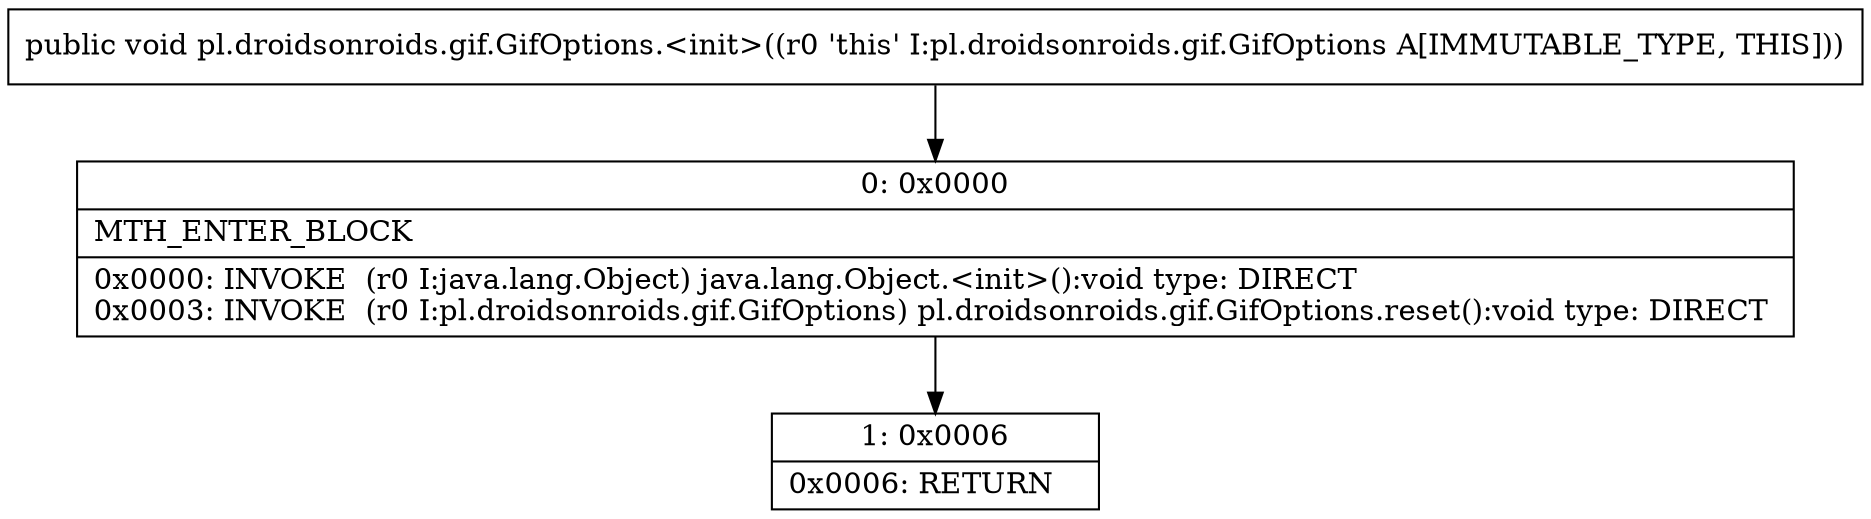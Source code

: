 digraph "CFG forpl.droidsonroids.gif.GifOptions.\<init\>()V" {
Node_0 [shape=record,label="{0\:\ 0x0000|MTH_ENTER_BLOCK\l|0x0000: INVOKE  (r0 I:java.lang.Object) java.lang.Object.\<init\>():void type: DIRECT \l0x0003: INVOKE  (r0 I:pl.droidsonroids.gif.GifOptions) pl.droidsonroids.gif.GifOptions.reset():void type: DIRECT \l}"];
Node_1 [shape=record,label="{1\:\ 0x0006|0x0006: RETURN   \l}"];
MethodNode[shape=record,label="{public void pl.droidsonroids.gif.GifOptions.\<init\>((r0 'this' I:pl.droidsonroids.gif.GifOptions A[IMMUTABLE_TYPE, THIS])) }"];
MethodNode -> Node_0;
Node_0 -> Node_1;
}

